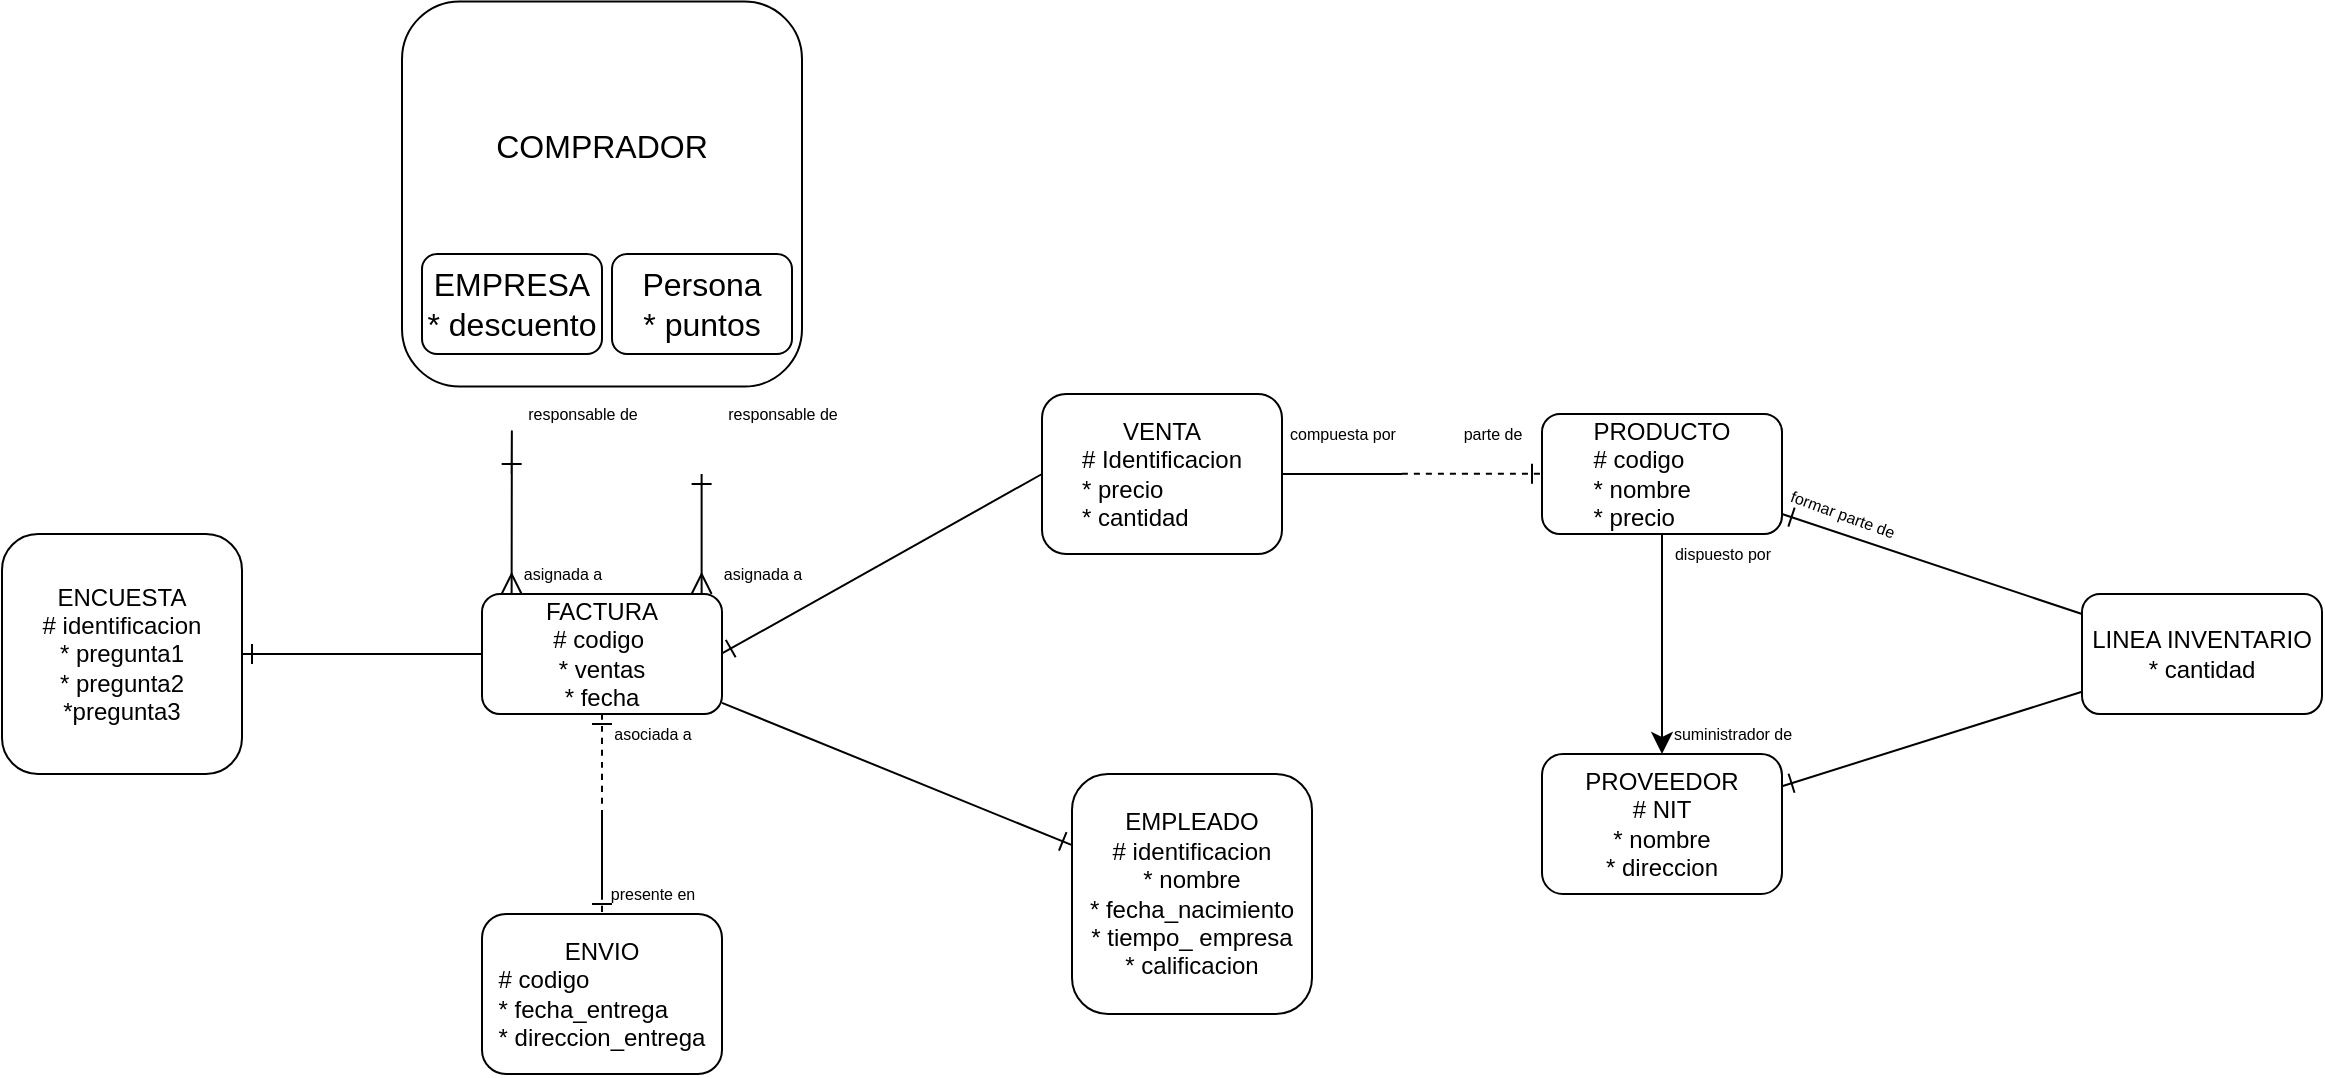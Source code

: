 <mxfile version="21.1.5" type="github">
  <diagram name="Page-1" id="welwAuUpqZPMjJ7m0QYO">
    <mxGraphModel dx="2072" dy="933" grid="1" gridSize="10" guides="1" tooltips="1" connect="1" arrows="1" fold="1" page="1" pageScale="1" pageWidth="850" pageHeight="1100" math="0" shadow="0">
      <root>
        <mxCell id="0" />
        <mxCell id="1" parent="0" />
        <mxCell id="qYcrkfFkZDpFq10aM7kx-1" value="COMPRADOR&lt;br style=&quot;color: rgb(255, 255, 255); font-size: 12px;&quot;&gt;&lt;div style=&quot;color: rgb(255, 255, 255); font-size: 12px; text-align: left; line-height: 12px;&quot;&gt;&lt;span style=&quot;background-color: initial;&quot;&gt;# identificacion&lt;/span&gt;&lt;/div&gt;&lt;div style=&quot;color: rgb(255, 255, 255); font-size: 12px; text-align: left; line-height: 12px;&quot;&gt;&lt;span style=&quot;background-color: initial;&quot;&gt;* nombre&lt;/span&gt;&lt;/div&gt;&lt;div style=&quot;color: rgb(255, 255, 255); font-size: 12px; text-align: left; line-height: 12px;&quot;&gt;&lt;span style=&quot;background-color: initial;&quot;&gt;* cantidad&lt;/span&gt;&lt;/div&gt;&lt;div style=&quot;color: rgb(255, 255, 255); font-size: 12px; text-align: left; line-height: 12px;&quot;&gt;&lt;span style=&quot;background-color: initial;&quot;&gt;&lt;br&gt;&lt;/span&gt;&lt;/div&gt;" style="rounded=1;whiteSpace=wrap;html=1;fontSize=16;direction=east;" parent="1" vertex="1">
          <mxGeometry x="30" y="103.75" width="200" height="192.5" as="geometry" />
        </mxCell>
        <mxCell id="qYcrkfFkZDpFq10aM7kx-2" value="" style="edgeStyle=none;curved=1;rounded=0;orthogonalLoop=1;jettySize=auto;html=1;fontSize=12;startSize=8;endSize=8;endArrow=none;endFill=0;" parent="1" source="qYcrkfFkZDpFq10aM7kx-4" edge="1">
          <mxGeometry relative="1" as="geometry">
            <mxPoint x="530" y="340" as="targetPoint" />
          </mxGeometry>
        </mxCell>
        <mxCell id="qYcrkfFkZDpFq10aM7kx-4" value="VENTA&lt;br&gt;# Identificacion&lt;br&gt;&lt;div style=&quot;text-align: left;&quot;&gt;&lt;span style=&quot;background-color: initial;&quot;&gt;* precio&lt;/span&gt;&lt;/div&gt;&lt;div style=&quot;text-align: left;&quot;&gt;&lt;span style=&quot;background-color: initial;&quot;&gt;* cantidad&lt;/span&gt;&lt;/div&gt;" style="rounded=1;whiteSpace=wrap;html=1;" parent="1" vertex="1">
          <mxGeometry x="350" y="300" width="120" height="80" as="geometry" />
        </mxCell>
        <mxCell id="qYcrkfFkZDpFq10aM7kx-5" style="edgeStyle=none;curved=1;rounded=0;orthogonalLoop=1;jettySize=auto;html=1;fontSize=12;startSize=8;endSize=8;" parent="1" source="qYcrkfFkZDpFq10aM7kx-7" target="qYcrkfFkZDpFq10aM7kx-12" edge="1">
          <mxGeometry relative="1" as="geometry" />
        </mxCell>
        <mxCell id="qYcrkfFkZDpFq10aM7kx-6" value="" style="edgeStyle=none;curved=1;rounded=0;orthogonalLoop=1;jettySize=auto;html=1;fontSize=12;startSize=8;endSize=8;endArrow=none;endFill=0;startArrow=ERone;startFill=0;" parent="1" source="qYcrkfFkZDpFq10aM7kx-7" target="qYcrkfFkZDpFq10aM7kx-10" edge="1">
          <mxGeometry relative="1" as="geometry" />
        </mxCell>
        <mxCell id="qYcrkfFkZDpFq10aM7kx-7" value="PRODUCTO&lt;br&gt;&lt;div style=&quot;text-align: left;&quot;&gt;&lt;span style=&quot;background-color: initial;&quot;&gt;# codigo&lt;/span&gt;&lt;/div&gt;&lt;div style=&quot;text-align: left;&quot;&gt;&lt;span style=&quot;background-color: initial;&quot;&gt;* nombre&amp;nbsp;&lt;/span&gt;&lt;/div&gt;&lt;div style=&quot;text-align: left;&quot;&gt;&lt;span style=&quot;background-color: initial;&quot;&gt;* precio&lt;/span&gt;&lt;/div&gt;" style="rounded=1;whiteSpace=wrap;html=1;align=center;" parent="1" vertex="1">
          <mxGeometry x="600" y="310" width="120" height="60" as="geometry" />
        </mxCell>
        <mxCell id="qYcrkfFkZDpFq10aM7kx-10" value="LINEA INVENTARIO&lt;br&gt;* cantidad" style="rounded=1;whiteSpace=wrap;html=1;" parent="1" vertex="1">
          <mxGeometry x="870" y="400" width="120" height="60" as="geometry" />
        </mxCell>
        <mxCell id="qYcrkfFkZDpFq10aM7kx-11" value="" style="edgeStyle=none;curved=1;rounded=0;orthogonalLoop=1;jettySize=auto;html=1;fontSize=12;startSize=8;endSize=8;endArrow=none;endFill=0;startArrow=ERone;startFill=0;" parent="1" source="qYcrkfFkZDpFq10aM7kx-12" target="qYcrkfFkZDpFq10aM7kx-10" edge="1">
          <mxGeometry relative="1" as="geometry" />
        </mxCell>
        <mxCell id="qYcrkfFkZDpFq10aM7kx-12" value="PROVEEDOR&lt;br&gt;# NIT&lt;br&gt;* nombre&lt;br&gt;* direccion" style="rounded=1;whiteSpace=wrap;html=1;" parent="1" vertex="1">
          <mxGeometry x="600" y="480" width="120" height="70" as="geometry" />
        </mxCell>
        <mxCell id="qYcrkfFkZDpFq10aM7kx-13" value="ENVIO&lt;br&gt;&lt;div style=&quot;text-align: left;&quot;&gt;&lt;span style=&quot;background-color: initial;&quot;&gt;# codigo&lt;/span&gt;&lt;/div&gt;&lt;div style=&quot;text-align: left;&quot;&gt;&lt;span style=&quot;background-color: initial;&quot;&gt;* fecha_entrega&lt;/span&gt;&lt;/div&gt;&lt;div style=&quot;text-align: left;&quot;&gt;&lt;span style=&quot;background-color: initial;&quot;&gt;* direccion_entrega&lt;/span&gt;&lt;/div&gt;" style="rounded=1;whiteSpace=wrap;html=1;" parent="1" vertex="1">
          <mxGeometry x="70" y="560" width="120" height="80" as="geometry" />
        </mxCell>
        <mxCell id="qYcrkfFkZDpFq10aM7kx-15" style="edgeStyle=none;curved=1;rounded=0;orthogonalLoop=1;jettySize=auto;html=1;entryX=0.5;entryY=0;entryDx=0;entryDy=0;fontSize=12;startSize=8;endSize=8;dashed=1;endArrow=ERone;endFill=0;startArrow=ERone;startFill=0;" parent="1" source="qYcrkfFkZDpFq10aM7kx-17" target="qYcrkfFkZDpFq10aM7kx-13" edge="1">
          <mxGeometry relative="1" as="geometry" />
        </mxCell>
        <mxCell id="qYcrkfFkZDpFq10aM7kx-16" value="" style="edgeStyle=none;curved=1;rounded=0;orthogonalLoop=1;jettySize=auto;html=1;fontSize=12;startSize=8;endSize=8;endArrow=ERone;endFill=0;" parent="1" source="qYcrkfFkZDpFq10aM7kx-17" target="qYcrkfFkZDpFq10aM7kx-20" edge="1">
          <mxGeometry relative="1" as="geometry" />
        </mxCell>
        <mxCell id="sSpzTHMyrxtLYqOQlPgQ-4" value="" style="edgeStyle=none;curved=1;rounded=0;orthogonalLoop=1;jettySize=auto;html=1;fontSize=12;startSize=8;endSize=8;endArrow=ERone;endFill=0;" edge="1" parent="1" source="qYcrkfFkZDpFq10aM7kx-17" target="sSpzTHMyrxtLYqOQlPgQ-1">
          <mxGeometry relative="1" as="geometry" />
        </mxCell>
        <mxCell id="qYcrkfFkZDpFq10aM7kx-17" value="FACTURA&lt;br&gt;# codigo&amp;nbsp;&lt;br&gt;* ventas&lt;br&gt;* fecha" style="rounded=1;whiteSpace=wrap;html=1;" parent="1" vertex="1">
          <mxGeometry x="70" y="400" width="120" height="60" as="geometry" />
        </mxCell>
        <mxCell id="qYcrkfFkZDpFq10aM7kx-18" value="Persona&lt;br&gt;* puntos" style="rounded=1;whiteSpace=wrap;html=1;fontSize=16;" parent="1" vertex="1">
          <mxGeometry x="135" y="230" width="90" height="50" as="geometry" />
        </mxCell>
        <mxCell id="qYcrkfFkZDpFq10aM7kx-19" value="EMPRESA&lt;br&gt;* descuento" style="rounded=1;whiteSpace=wrap;html=1;fontSize=16;" parent="1" vertex="1">
          <mxGeometry x="40" y="230" width="90" height="50" as="geometry" />
        </mxCell>
        <mxCell id="qYcrkfFkZDpFq10aM7kx-20" value="EMPLEADO&lt;br&gt;# identificacion&lt;br&gt;* nombre&lt;br&gt;* fecha_nacimiento&lt;br&gt;* tiempo_ empresa&lt;br&gt;* calificacion" style="rounded=1;whiteSpace=wrap;html=1;" parent="1" vertex="1">
          <mxGeometry x="365" y="490" width="120" height="120" as="geometry" />
        </mxCell>
        <mxCell id="qYcrkfFkZDpFq10aM7kx-21" value="compuesta por" style="text;html=1;align=center;verticalAlign=middle;resizable=0;points=[];autosize=1;strokeColor=none;fillColor=none;fontSize=8;" parent="1" vertex="1">
          <mxGeometry x="460" y="310" width="80" height="20" as="geometry" />
        </mxCell>
        <mxCell id="qYcrkfFkZDpFq10aM7kx-22" value="parte de" style="text;html=1;align=center;verticalAlign=middle;resizable=0;points=[];autosize=1;strokeColor=none;fillColor=none;fontSize=8;" parent="1" vertex="1">
          <mxGeometry x="550" y="310" width="50" height="20" as="geometry" />
        </mxCell>
        <mxCell id="qYcrkfFkZDpFq10aM7kx-25" style="edgeStyle=none;curved=1;rounded=0;orthogonalLoop=1;jettySize=auto;html=1;fontSize=12;startSize=8;endSize=8;endArrow=none;endFill=0;" parent="1" edge="1">
          <mxGeometry relative="1" as="geometry">
            <mxPoint x="130" y="510" as="sourcePoint" />
            <mxPoint x="130" y="550" as="targetPoint" />
          </mxGeometry>
        </mxCell>
        <mxCell id="qYcrkfFkZDpFq10aM7kx-26" value="asociada a" style="text;html=1;align=center;verticalAlign=middle;resizable=0;points=[];autosize=1;strokeColor=none;fillColor=none;fontSize=8;" parent="1" vertex="1">
          <mxGeometry x="125" y="460" width="60" height="20" as="geometry" />
        </mxCell>
        <mxCell id="qYcrkfFkZDpFq10aM7kx-27" value="presente en" style="text;html=1;align=center;verticalAlign=middle;resizable=0;points=[];autosize=1;strokeColor=none;fillColor=none;fontSize=8;" parent="1" vertex="1">
          <mxGeometry x="120" y="540" width="70" height="20" as="geometry" />
        </mxCell>
        <mxCell id="qYcrkfFkZDpFq10aM7kx-28" value="dispuesto por" style="text;html=1;align=center;verticalAlign=middle;resizable=0;points=[];autosize=1;strokeColor=none;fillColor=none;fontSize=8;" parent="1" vertex="1">
          <mxGeometry x="655" y="370" width="70" height="20" as="geometry" />
        </mxCell>
        <mxCell id="qYcrkfFkZDpFq10aM7kx-29" value="suministrador de" style="text;html=1;align=center;verticalAlign=middle;resizable=0;points=[];autosize=1;strokeColor=none;fillColor=none;fontSize=8;" parent="1" vertex="1">
          <mxGeometry x="655" y="460" width="80" height="20" as="geometry" />
        </mxCell>
        <mxCell id="qYcrkfFkZDpFq10aM7kx-30" value="formar parte de" style="text;html=1;align=center;verticalAlign=middle;resizable=0;points=[];autosize=1;strokeColor=none;fillColor=none;fontSize=8;rotation=20;" parent="1" vertex="1">
          <mxGeometry x="710" y="350" width="80" height="20" as="geometry" />
        </mxCell>
        <mxCell id="sSpzTHMyrxtLYqOQlPgQ-1" value="ENCUESTA&lt;br&gt;# identificacion&lt;br&gt;* pregunta1&lt;br&gt;* pregunta2&lt;br&gt;*pregunta3&lt;br&gt;" style="rounded=1;whiteSpace=wrap;html=1;" vertex="1" parent="1">
          <mxGeometry x="-170" y="370" width="120" height="120" as="geometry" />
        </mxCell>
        <mxCell id="sSpzTHMyrxtLYqOQlPgQ-5" value="" style="edgeStyle=none;curved=1;rounded=0;orthogonalLoop=1;jettySize=auto;html=1;fontSize=12;startSize=8;endSize=8;endArrow=ERone;endFill=0;dashed=1;" edge="1" parent="1">
          <mxGeometry relative="1" as="geometry">
            <mxPoint x="530" y="339.89" as="sourcePoint" />
            <mxPoint x="600" y="339.89" as="targetPoint" />
          </mxGeometry>
        </mxCell>
        <mxCell id="sSpzTHMyrxtLYqOQlPgQ-7" value="" style="edgeStyle=none;curved=1;rounded=0;orthogonalLoop=1;jettySize=auto;html=1;fontSize=12;startSize=8;endSize=8;endArrow=ERone;endFill=0;exitX=0;exitY=0.5;exitDx=0;exitDy=0;" edge="1" parent="1" source="qYcrkfFkZDpFq10aM7kx-4">
          <mxGeometry relative="1" as="geometry">
            <mxPoint x="240" y="429.74" as="sourcePoint" />
            <mxPoint x="190" y="429.74" as="targetPoint" />
          </mxGeometry>
        </mxCell>
        <mxCell id="sSpzTHMyrxtLYqOQlPgQ-8" value="responsable de" style="text;html=1;align=center;verticalAlign=middle;resizable=0;points=[];autosize=1;strokeColor=none;fillColor=none;fontSize=8;" vertex="1" parent="1">
          <mxGeometry x="80" y="300" width="80" height="20" as="geometry" />
        </mxCell>
        <mxCell id="sSpzTHMyrxtLYqOQlPgQ-9" value="asignada a" style="text;html=1;align=center;verticalAlign=middle;resizable=0;points=[];autosize=1;strokeColor=none;fillColor=none;fontSize=8;" vertex="1" parent="1">
          <mxGeometry x="80" y="380" width="60" height="20" as="geometry" />
        </mxCell>
        <mxCell id="sSpzTHMyrxtLYqOQlPgQ-10" style="edgeStyle=none;curved=1;rounded=0;orthogonalLoop=1;jettySize=auto;html=1;fontSize=12;startSize=8;endSize=8;endArrow=ERone;endFill=0;startArrow=ERmany;startFill=0;" edge="1" parent="1">
          <mxGeometry relative="1" as="geometry">
            <mxPoint x="179.81" y="340" as="targetPoint" />
            <mxPoint x="179.81" y="400" as="sourcePoint" />
            <Array as="points">
              <mxPoint x="179.81" y="370" />
              <mxPoint x="179.81" y="340" />
            </Array>
          </mxGeometry>
        </mxCell>
        <mxCell id="sSpzTHMyrxtLYqOQlPgQ-11" style="edgeStyle=none;curved=1;rounded=0;orthogonalLoop=1;jettySize=auto;html=1;fontSize=12;startSize=8;endSize=8;endArrow=ERone;endFill=0;startArrow=ERmany;startFill=0;" edge="1" parent="1">
          <mxGeometry relative="1" as="geometry">
            <mxPoint x="84.81" y="340" as="targetPoint" />
            <mxPoint x="84.81" y="400" as="sourcePoint" />
            <Array as="points">
              <mxPoint x="84.81" y="370" />
              <mxPoint x="85" y="300" />
            </Array>
          </mxGeometry>
        </mxCell>
        <mxCell id="sSpzTHMyrxtLYqOQlPgQ-13" value="responsable de" style="text;html=1;align=center;verticalAlign=middle;resizable=0;points=[];autosize=1;strokeColor=none;fillColor=none;fontSize=8;" vertex="1" parent="1">
          <mxGeometry x="180" y="300" width="80" height="20" as="geometry" />
        </mxCell>
        <mxCell id="sSpzTHMyrxtLYqOQlPgQ-14" value="asignada a" style="text;html=1;align=center;verticalAlign=middle;resizable=0;points=[];autosize=1;strokeColor=none;fillColor=none;fontSize=8;" vertex="1" parent="1">
          <mxGeometry x="180" y="380" width="60" height="20" as="geometry" />
        </mxCell>
      </root>
    </mxGraphModel>
  </diagram>
</mxfile>
